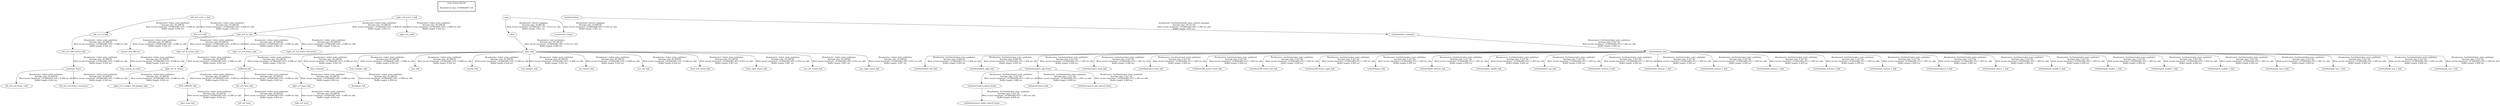 digraph G {
"SICK_LMS291_link" -> "laser_scan_link"[label="Broadcaster: /robot_state_publisher\nAverage rate: 50.208 Hz\nMost recent transform: 1476902487.624 ( -0.488 sec old)\nBuffer length: 4.920 sec\n"];
"bulkhead_link" -> "SICK_LMS291_link"[label="Broadcaster: /robot_state_publisher\nAverage rate: 50.208 Hz\nMost recent transform: 1476902487.624 ( -0.488 sec old)\nBuffer length: 4.920 sec\n"];
"base_link" -> "base_footprint"[label="Broadcaster: /robot_state_publisher\nAverage rate: 50.208 Hz\nMost recent transform: 1476902487.624 ( -0.488 sec old)\nBuffer length: 4.920 sec\n"];
"odom" -> "base_link"[label="Broadcaster: /ekf_localization\nAverage rate: 50.140 Hz\nMost recent transform: 1476902487.083 ( 0.053 sec old)\nBuffer length: 4.906 sec\n"];
"base_link" -> "bulkhead_link"[label="Broadcaster: /robot_state_publisher\nAverage rate: 50.208 Hz\nMost recent transform: 1476902487.624 ( -0.488 sec old)\nBuffer length: 4.920 sec\n"];
"base_footprint" -> "floorplane_link"[label="Broadcaster: /robot_state_publisher\nAverage rate: 50.208 Hz\nMost recent transform: 1476902487.624 ( -0.488 sec old)\nBuffer length: 4.920 sec\n"];
"base_link" -> "front_bumper_link"[label="Broadcaster: /robot_state_publisher\nAverage rate: 50.208 Hz\nMost recent transform: 1476902487.624 ( -0.488 sec old)\nBuffer length: 4.920 sec\n"];
"base_link" -> "imu_link"[label="Broadcaster: /robot_state_publisher\nAverage rate: 50.208 Hz\nMost recent transform: 1476902487.624 ( -0.488 sec old)\nBuffer length: 4.920 sec\n"];
"base_link" -> "inertial_link"[label="Broadcaster: /robot_state_publisher\nAverage rate: 50.208 Hz\nMost recent transform: 1476902487.624 ( -0.488 sec old)\nBuffer length: 4.920 sec\n"];
"bulkhead_link" -> "left_ur5_base_link"[label="Broadcaster: /robot_state_publisher\nAverage rate: 50.208 Hz\nMost recent transform: 1476902487.624 ( -0.488 sec old)\nBuffer length: 4.920 sec\n"];
"left_ur5_base_link" -> "left_ur5_base"[label="Broadcaster: /robot_state_publisher\nAverage rate: 50.208 Hz\nMost recent transform: 1476902487.624 ( -0.488 sec old)\nBuffer length: 4.920 sec\n"];
"left_ur5_wrist_3_link" -> "left_ur5_ee_link"[label="Broadcaster: /robot_state_publisher\nAverage rate: 50.208 Hz\nMost recent transform: 1476902487.624 ( -0.488 sec old)\nBuffer length: 4.920 sec\n"];
"realsense_frame" -> "left_ur5_eef_frame_code"[label="Broadcaster: /robot_state_publisher\nAverage rate: 50.208 Hz\nMost recent transform: 1476902487.624 ( -0.488 sec old)\nBuffer length: 4.920 sec\n"];
"left_ur5_r200_mount_link" -> "realsense_frame"[label="Broadcaster: /robot_state_publisher\nAverage rate: 50.208 Hz\nMost recent transform: 1476902487.624 ( -0.488 sec old)\nBuffer length: 4.920 sec\n"];
"realsense_frame" -> "left_ur5_eef_frame_interactive"[label="Broadcaster: /robot_state_publisher\nAverage rate: 50.208 Hz\nMost recent transform: 1476902487.624 ( -0.488 sec old)\nBuffer length: 4.920 sec\n"];
"left_ur5_ee_link" -> "left_ur5_r200_mount_link"[label="Broadcaster: /robot_state_publisher\nAverage rate: 50.208 Hz\nMost recent transform: 1476902487.624 ( -0.488 sec old)\nBuffer length: 4.920 sec\n"];
"left_ur5_wrist_3_link" -> "left_ur5_tool0"[label="Broadcaster: /robot_state_publisher\nAverage rate: 50.208 Hz\nMost recent transform: 1476902487.624 ( -0.488 sec old)\nBuffer length: 4.920 sec\n"];
"base_link" -> "rear_bumper_link"[label="Broadcaster: /robot_state_publisher\nAverage rate: 50.208 Hz\nMost recent transform: 1476902487.624 ( -0.488 sec old)\nBuffer length: 4.920 sec\n"];
"right_ur5_ee_link" -> "temoto_end_effector"[label="Broadcaster: /robot_state_publisher\nAverage rate: 50.208 Hz\nMost recent transform: 1476902487.624 ( -0.488 sec old)\nBuffer length: 4.920 sec\n"];
"right_ur5_wrist_3_link" -> "right_ur5_ee_link"[label="Broadcaster: /robot_state_publisher\nAverage rate: 50.208 Hz\nMost recent transform: 1476902487.624 ( -0.488 sec old)\nBuffer length: 4.920 sec\n"];
"right_ur5_ft_sensor" -> "right_ur5_2_finger_140_gripper_link"[label="Broadcaster: /robot_state_publisher\nAverage rate: 50.208 Hz\nMost recent transform: 1476902487.624 ( -0.488 sec old)\nBuffer length: 4.920 sec\n"];
"right_ur5_ft_mount_link" -> "right_ur5_ft_sensor"[label="Broadcaster: /robot_state_publisher\nAverage rate: 50.208 Hz\nMost recent transform: 1476902487.624 ( -0.488 sec old)\nBuffer length: 4.920 sec\n"];
"bulkhead_link" -> "right_ur5_base_link"[label="Broadcaster: /robot_state_publisher\nAverage rate: 50.208 Hz\nMost recent transform: 1476902487.624 ( -0.488 sec old)\nBuffer length: 4.920 sec\n"];
"right_ur5_base_link" -> "right_ur5_base"[label="Broadcaster: /robot_state_publisher\nAverage rate: 50.208 Hz\nMost recent transform: 1476902487.624 ( -0.488 sec old)\nBuffer length: 4.920 sec\n"];
"right_ur5_ee_link" -> "right_ur5_eef_frame_code"[label="Broadcaster: /robot_state_publisher\nAverage rate: 50.208 Hz\nMost recent transform: 1476902487.624 ( -0.488 sec old)\nBuffer length: 4.920 sec\n"];
"right_ur5_ee_link" -> "right_ur5_eef_frame_interactive"[label="Broadcaster: /robot_state_publisher\nAverage rate: 50.208 Hz\nMost recent transform: 1476902487.624 ( -0.488 sec old)\nBuffer length: 4.920 sec\n"];
"right_ur5_ee_link" -> "right_ur5_ft_mount_link"[label="Broadcaster: /robot_state_publisher\nAverage rate: 50.208 Hz\nMost recent transform: 1476902487.624 ( -0.488 sec old)\nBuffer length: 4.920 sec\n"];
"right_ur5_wrist_3_link" -> "right_ur5_tool0"[label="Broadcaster: /robot_state_publisher\nAverage rate: 50.208 Hz\nMost recent transform: 1476902487.624 ( -0.488 sec old)\nBuffer length: 4.920 sec\n"];
"temoto_end_effector" -> "leap_motion_on_robot"[label="Broadcaster: /robot_state_publisher\nAverage rate: 50.208 Hz\nMost recent transform: 1476902487.624 ( -0.488 sec old)\nBuffer length: 4.920 sec\n"];
"base_link" -> "top_chassis_link"[label="Broadcaster: /robot_state_publisher\nAverage rate: 50.208 Hz\nMost recent transform: 1476902487.624 ( -0.488 sec old)\nBuffer length: 4.920 sec\n"];
"base_link" -> "user_rail_link"[label="Broadcaster: /robot_state_publisher\nAverage rate: 50.208 Hz\nMost recent transform: 1476902487.624 ( -0.488 sec old)\nBuffer length: 4.920 sec\n"];
"map" -> "odom"[label="Broadcaster: /hector_mapping\nAverage rate: 16.066 Hz\nMost recent transform: 1476902487.150 ( -0.014 sec old)\nBuffer length: 3.921 sec\n"];
"base_link" -> "front_left_wheel_link"[label="Broadcaster: /robot_state_publisher\nAverage rate: 10.194 Hz\nMost recent transform: 1476902487.083 ( 0.053 sec old)\nBuffer length: 4.807 sec\n"];
"base_link" -> "front_right_wheel_link"[label="Broadcaster: /robot_state_publisher\nAverage rate: 10.194 Hz\nMost recent transform: 1476902487.083 ( 0.053 sec old)\nBuffer length: 4.807 sec\n"];
"base_link" -> "rear_left_wheel_link"[label="Broadcaster: /robot_state_publisher\nAverage rate: 10.194 Hz\nMost recent transform: 1476902487.083 ( 0.053 sec old)\nBuffer length: 4.807 sec\n"];
"base_link" -> "rear_right_wheel_link"[label="Broadcaster: /robot_state_publisher\nAverage rate: 10.194 Hz\nMost recent transform: 1476902487.083 ( 0.053 sec old)\nBuffer length: 4.807 sec\n"];
"turtlebot/odom" -> "turtlebot/base_footprint"[label="Broadcaster: /turtlebot/mobile_base_nodelet_manager\nAverage rate: 50.312 Hz\nMost recent transform: 1476902485.290 ( 1.846 sec old)\nBuffer length: 4.691 sec\n"];
"turtlebot/base_link" -> "turtlebot/wheel_left_link"[label="Broadcaster: /turtlebot/robot_state_publisher\nAverage rate: 4.898 Hz\nMost recent transform: 1476902485.210 ( 1.926 sec old)\nBuffer length: 4.492 sec\n"];
"turtlebot/base_footprint" -> "turtlebot/base_link"[label="Broadcaster: /turtlebot/robot_state_publisher\nAverage rate: 5.227 Hz\nMost recent transform: 1476902485.653 ( 1.483 sec old)\nBuffer length: 4.400 sec\n"];
"turtlebot/base_link" -> "turtlebot/wheel_right_link"[label="Broadcaster: /turtlebot/robot_state_publisher\nAverage rate: 4.898 Hz\nMost recent transform: 1476902485.210 ( 1.926 sec old)\nBuffer length: 4.492 sec\n"];
"turtlebot/camera_rgb_frame" -> "turtlebot/camera_depth_frame"[label="Broadcaster: /turtlebot/robot_state_publisher\nAverage rate: 5.227 Hz\nMost recent transform: 1476902485.653 ( 1.483 sec old)\nBuffer length: 4.400 sec\n"];
"turtlebot/base_link" -> "turtlebot/camera_rgb_frame"[label="Broadcaster: /turtlebot/robot_state_publisher\nAverage rate: 5.227 Hz\nMost recent transform: 1476902485.653 ( 1.483 sec old)\nBuffer length: 4.400 sec\n"];
"turtlebot/camera_depth_frame" -> "turtlebot/camera_depth_optical_frame"[label="Broadcaster: /turtlebot/robot_state_publisher\nAverage rate: 5.227 Hz\nMost recent transform: 1476902485.653 ( 1.483 sec old)\nBuffer length: 4.400 sec\n"];
"turtlebot/camera_rgb_frame" -> "turtlebot/camera_link"[label="Broadcaster: /turtlebot/robot_state_publisher\nAverage rate: 5.227 Hz\nMost recent transform: 1476902485.653 ( 1.483 sec old)\nBuffer length: 4.400 sec\n"];
"turtlebot/camera_rgb_frame" -> "turtlebot/camera_rgb_optical_frame"[label="Broadcaster: /turtlebot/robot_state_publisher\nAverage rate: 5.227 Hz\nMost recent transform: 1476902485.653 ( 1.483 sec old)\nBuffer length: 4.400 sec\n"];
"turtlebot/base_link" -> "turtlebot/caster_back_link"[label="Broadcaster: /turtlebot/robot_state_publisher\nAverage rate: 5.227 Hz\nMost recent transform: 1476902485.653 ( 1.483 sec old)\nBuffer length: 4.400 sec\n"];
"turtlebot/base_link" -> "turtlebot/caster_front_link"[label="Broadcaster: /turtlebot/robot_state_publisher\nAverage rate: 5.227 Hz\nMost recent transform: 1476902485.653 ( 1.483 sec old)\nBuffer length: 4.400 sec\n"];
"turtlebot/base_link" -> "turtlebot/cliff_sensor_front_link"[label="Broadcaster: /turtlebot/robot_state_publisher\nAverage rate: 5.227 Hz\nMost recent transform: 1476902485.653 ( 1.483 sec old)\nBuffer length: 4.400 sec\n"];
"turtlebot/base_link" -> "turtlebot/cliff_sensor_left_link"[label="Broadcaster: /turtlebot/robot_state_publisher\nAverage rate: 5.227 Hz\nMost recent transform: 1476902485.653 ( 1.483 sec old)\nBuffer length: 4.400 sec\n"];
"turtlebot/base_link" -> "turtlebot/cliff_sensor_right_link"[label="Broadcaster: /turtlebot/robot_state_publisher\nAverage rate: 5.227 Hz\nMost recent transform: 1476902485.653 ( 1.483 sec old)\nBuffer length: 4.400 sec\n"];
"turtlebot/base_link" -> "turtlebot/gyro_link"[label="Broadcaster: /turtlebot/robot_state_publisher\nAverage rate: 5.227 Hz\nMost recent transform: 1476902485.653 ( 1.483 sec old)\nBuffer length: 4.400 sec\n"];
"turtlebot/base_link" -> "turtlebot/plate_bottom_link"[label="Broadcaster: /turtlebot/robot_state_publisher\nAverage rate: 5.227 Hz\nMost recent transform: 1476902485.653 ( 1.483 sec old)\nBuffer length: 4.400 sec\n"];
"turtlebot/base_link" -> "turtlebot/plate_middle_link"[label="Broadcaster: /turtlebot/robot_state_publisher\nAverage rate: 5.227 Hz\nMost recent transform: 1476902485.653 ( 1.483 sec old)\nBuffer length: 4.400 sec\n"];
"turtlebot/base_link" -> "turtlebot/plate_top_link"[label="Broadcaster: /turtlebot/robot_state_publisher\nAverage rate: 5.227 Hz\nMost recent transform: 1476902485.653 ( 1.483 sec old)\nBuffer length: 4.400 sec\n"];
"turtlebot/base_link" -> "turtlebot/pole_bottom_0_link"[label="Broadcaster: /turtlebot/robot_state_publisher\nAverage rate: 5.227 Hz\nMost recent transform: 1476902485.653 ( 1.483 sec old)\nBuffer length: 4.400 sec\n"];
"turtlebot/base_link" -> "turtlebot/pole_bottom_1_link"[label="Broadcaster: /turtlebot/robot_state_publisher\nAverage rate: 5.227 Hz\nMost recent transform: 1476902485.653 ( 1.483 sec old)\nBuffer length: 4.400 sec\n"];
"turtlebot/base_link" -> "turtlebot/pole_bottom_2_link"[label="Broadcaster: /turtlebot/robot_state_publisher\nAverage rate: 5.227 Hz\nMost recent transform: 1476902485.653 ( 1.483 sec old)\nBuffer length: 4.400 sec\n"];
"turtlebot/base_link" -> "turtlebot/pole_bottom_3_link"[label="Broadcaster: /turtlebot/robot_state_publisher\nAverage rate: 5.227 Hz\nMost recent transform: 1476902485.653 ( 1.483 sec old)\nBuffer length: 4.400 sec\n"];
"turtlebot/base_link" -> "turtlebot/pole_bottom_4_link"[label="Broadcaster: /turtlebot/robot_state_publisher\nAverage rate: 5.227 Hz\nMost recent transform: 1476902485.653 ( 1.483 sec old)\nBuffer length: 4.400 sec\n"];
"turtlebot/base_link" -> "turtlebot/pole_bottom_5_link"[label="Broadcaster: /turtlebot/robot_state_publisher\nAverage rate: 5.227 Hz\nMost recent transform: 1476902485.653 ( 1.483 sec old)\nBuffer length: 4.400 sec\n"];
"turtlebot/base_link" -> "turtlebot/pole_kinect_0_link"[label="Broadcaster: /turtlebot/robot_state_publisher\nAverage rate: 5.227 Hz\nMost recent transform: 1476902485.653 ( 1.483 sec old)\nBuffer length: 4.400 sec\n"];
"turtlebot/base_link" -> "turtlebot/pole_kinect_1_link"[label="Broadcaster: /turtlebot/robot_state_publisher\nAverage rate: 5.227 Hz\nMost recent transform: 1476902485.654 ( 1.483 sec old)\nBuffer length: 4.400 sec\n"];
"turtlebot/base_link" -> "turtlebot/pole_middle_0_link"[label="Broadcaster: /turtlebot/robot_state_publisher\nAverage rate: 5.227 Hz\nMost recent transform: 1476902485.654 ( 1.483 sec old)\nBuffer length: 4.400 sec\n"];
"turtlebot/base_link" -> "turtlebot/pole_middle_1_link"[label="Broadcaster: /turtlebot/robot_state_publisher\nAverage rate: 5.227 Hz\nMost recent transform: 1476902485.654 ( 1.483 sec old)\nBuffer length: 4.400 sec\n"];
"turtlebot/base_link" -> "turtlebot/pole_middle_2_link"[label="Broadcaster: /turtlebot/robot_state_publisher\nAverage rate: 5.227 Hz\nMost recent transform: 1476902485.654 ( 1.483 sec old)\nBuffer length: 4.400 sec\n"];
"turtlebot/base_link" -> "turtlebot/pole_middle_3_link"[label="Broadcaster: /turtlebot/robot_state_publisher\nAverage rate: 5.227 Hz\nMost recent transform: 1476902485.654 ( 1.483 sec old)\nBuffer length: 4.400 sec\n"];
"turtlebot/base_link" -> "turtlebot/pole_top_0_link"[label="Broadcaster: /turtlebot/robot_state_publisher\nAverage rate: 5.227 Hz\nMost recent transform: 1476902485.654 ( 1.483 sec old)\nBuffer length: 4.400 sec\n"];
"turtlebot/base_link" -> "turtlebot/pole_top_1_link"[label="Broadcaster: /turtlebot/robot_state_publisher\nAverage rate: 5.227 Hz\nMost recent transform: 1476902485.654 ( 1.483 sec old)\nBuffer length: 4.400 sec\n"];
"turtlebot/base_link" -> "turtlebot/pole_top_2_link"[label="Broadcaster: /turtlebot/robot_state_publisher\nAverage rate: 5.227 Hz\nMost recent transform: 1476902485.654 ( 1.483 sec old)\nBuffer length: 4.400 sec\n"];
"turtlebot/base_link" -> "turtlebot/pole_top_3_link"[label="Broadcaster: /turtlebot/robot_state_publisher\nAverage rate: 5.227 Hz\nMost recent transform: 1476902485.654 ( 1.483 sec old)\nBuffer length: 4.400 sec\n"];
"map" -> "scanmatcher_frame"[label="Broadcaster: /hector_mapping\nAverage rate: 16.066 Hz\nMost recent transform: 1476902486.850 ( 0.286 sec old)\nBuffer length: 3.921 sec\n"];
edge [style=invis];
 subgraph cluster_legend { style=bold; color=black; label ="view_frames Result";
"Recorded at time: 1476902487.136"[ shape=plaintext ] ;
 }->"left_ur5_wrist_3_link";
edge [style=invis];
 subgraph cluster_legend { style=bold; color=black; label ="view_frames Result";
"Recorded at time: 1476902487.136"[ shape=plaintext ] ;
 }->"right_ur5_wrist_3_link";
edge [style=invis];
 subgraph cluster_legend { style=bold; color=black; label ="view_frames Result";
"Recorded at time: 1476902487.136"[ shape=plaintext ] ;
 }->"turtlebot/odom";
edge [style=invis];
 subgraph cluster_legend { style=bold; color=black; label ="view_frames Result";
"Recorded at time: 1476902487.136"[ shape=plaintext ] ;
 }->"map";
}